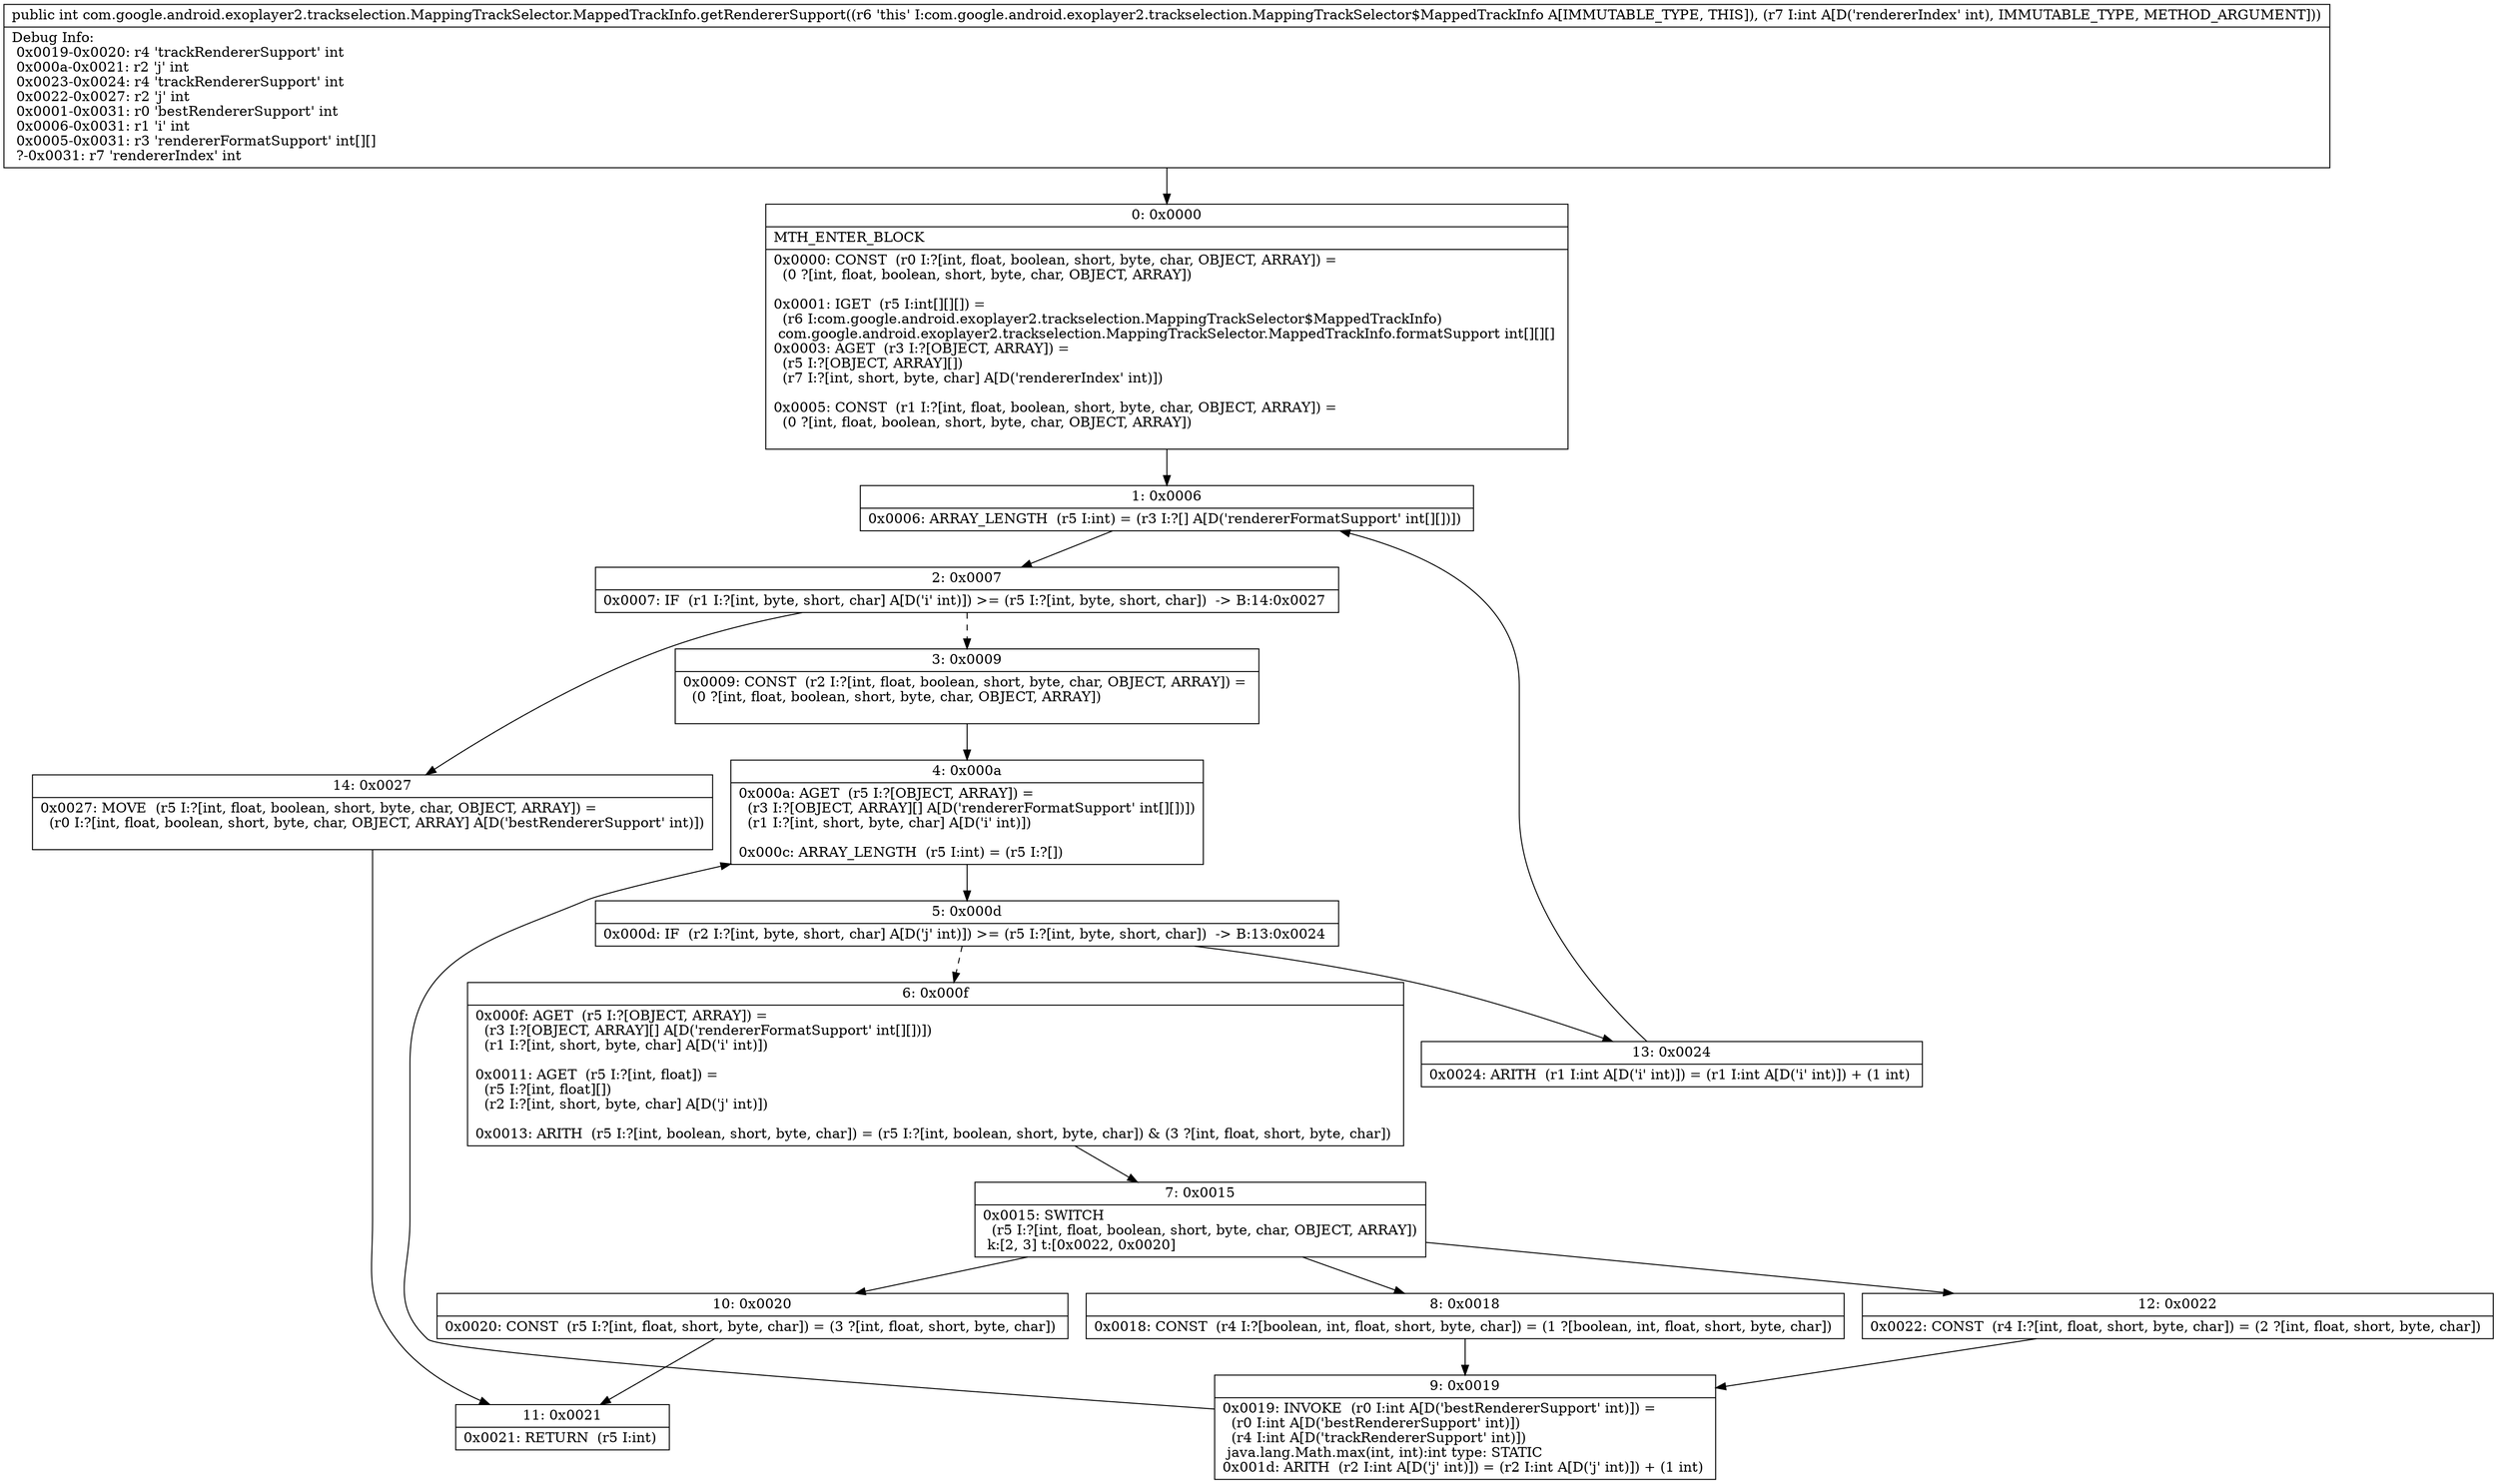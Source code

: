 digraph "CFG forcom.google.android.exoplayer2.trackselection.MappingTrackSelector.MappedTrackInfo.getRendererSupport(I)I" {
Node_0 [shape=record,label="{0\:\ 0x0000|MTH_ENTER_BLOCK\l|0x0000: CONST  (r0 I:?[int, float, boolean, short, byte, char, OBJECT, ARRAY]) = \l  (0 ?[int, float, boolean, short, byte, char, OBJECT, ARRAY])\l \l0x0001: IGET  (r5 I:int[][][]) = \l  (r6 I:com.google.android.exoplayer2.trackselection.MappingTrackSelector$MappedTrackInfo)\l com.google.android.exoplayer2.trackselection.MappingTrackSelector.MappedTrackInfo.formatSupport int[][][] \l0x0003: AGET  (r3 I:?[OBJECT, ARRAY]) = \l  (r5 I:?[OBJECT, ARRAY][])\l  (r7 I:?[int, short, byte, char] A[D('rendererIndex' int)])\l \l0x0005: CONST  (r1 I:?[int, float, boolean, short, byte, char, OBJECT, ARRAY]) = \l  (0 ?[int, float, boolean, short, byte, char, OBJECT, ARRAY])\l \l}"];
Node_1 [shape=record,label="{1\:\ 0x0006|0x0006: ARRAY_LENGTH  (r5 I:int) = (r3 I:?[] A[D('rendererFormatSupport' int[][])]) \l}"];
Node_2 [shape=record,label="{2\:\ 0x0007|0x0007: IF  (r1 I:?[int, byte, short, char] A[D('i' int)]) \>= (r5 I:?[int, byte, short, char])  \-\> B:14:0x0027 \l}"];
Node_3 [shape=record,label="{3\:\ 0x0009|0x0009: CONST  (r2 I:?[int, float, boolean, short, byte, char, OBJECT, ARRAY]) = \l  (0 ?[int, float, boolean, short, byte, char, OBJECT, ARRAY])\l \l}"];
Node_4 [shape=record,label="{4\:\ 0x000a|0x000a: AGET  (r5 I:?[OBJECT, ARRAY]) = \l  (r3 I:?[OBJECT, ARRAY][] A[D('rendererFormatSupport' int[][])])\l  (r1 I:?[int, short, byte, char] A[D('i' int)])\l \l0x000c: ARRAY_LENGTH  (r5 I:int) = (r5 I:?[]) \l}"];
Node_5 [shape=record,label="{5\:\ 0x000d|0x000d: IF  (r2 I:?[int, byte, short, char] A[D('j' int)]) \>= (r5 I:?[int, byte, short, char])  \-\> B:13:0x0024 \l}"];
Node_6 [shape=record,label="{6\:\ 0x000f|0x000f: AGET  (r5 I:?[OBJECT, ARRAY]) = \l  (r3 I:?[OBJECT, ARRAY][] A[D('rendererFormatSupport' int[][])])\l  (r1 I:?[int, short, byte, char] A[D('i' int)])\l \l0x0011: AGET  (r5 I:?[int, float]) = \l  (r5 I:?[int, float][])\l  (r2 I:?[int, short, byte, char] A[D('j' int)])\l \l0x0013: ARITH  (r5 I:?[int, boolean, short, byte, char]) = (r5 I:?[int, boolean, short, byte, char]) & (3 ?[int, float, short, byte, char]) \l}"];
Node_7 [shape=record,label="{7\:\ 0x0015|0x0015: SWITCH  \l  (r5 I:?[int, float, boolean, short, byte, char, OBJECT, ARRAY])\l k:[2, 3] t:[0x0022, 0x0020] \l}"];
Node_8 [shape=record,label="{8\:\ 0x0018|0x0018: CONST  (r4 I:?[boolean, int, float, short, byte, char]) = (1 ?[boolean, int, float, short, byte, char]) \l}"];
Node_9 [shape=record,label="{9\:\ 0x0019|0x0019: INVOKE  (r0 I:int A[D('bestRendererSupport' int)]) = \l  (r0 I:int A[D('bestRendererSupport' int)])\l  (r4 I:int A[D('trackRendererSupport' int)])\l java.lang.Math.max(int, int):int type: STATIC \l0x001d: ARITH  (r2 I:int A[D('j' int)]) = (r2 I:int A[D('j' int)]) + (1 int) \l}"];
Node_10 [shape=record,label="{10\:\ 0x0020|0x0020: CONST  (r5 I:?[int, float, short, byte, char]) = (3 ?[int, float, short, byte, char]) \l}"];
Node_11 [shape=record,label="{11\:\ 0x0021|0x0021: RETURN  (r5 I:int) \l}"];
Node_12 [shape=record,label="{12\:\ 0x0022|0x0022: CONST  (r4 I:?[int, float, short, byte, char]) = (2 ?[int, float, short, byte, char]) \l}"];
Node_13 [shape=record,label="{13\:\ 0x0024|0x0024: ARITH  (r1 I:int A[D('i' int)]) = (r1 I:int A[D('i' int)]) + (1 int) \l}"];
Node_14 [shape=record,label="{14\:\ 0x0027|0x0027: MOVE  (r5 I:?[int, float, boolean, short, byte, char, OBJECT, ARRAY]) = \l  (r0 I:?[int, float, boolean, short, byte, char, OBJECT, ARRAY] A[D('bestRendererSupport' int)])\l \l}"];
MethodNode[shape=record,label="{public int com.google.android.exoplayer2.trackselection.MappingTrackSelector.MappedTrackInfo.getRendererSupport((r6 'this' I:com.google.android.exoplayer2.trackselection.MappingTrackSelector$MappedTrackInfo A[IMMUTABLE_TYPE, THIS]), (r7 I:int A[D('rendererIndex' int), IMMUTABLE_TYPE, METHOD_ARGUMENT]))  | Debug Info:\l  0x0019\-0x0020: r4 'trackRendererSupport' int\l  0x000a\-0x0021: r2 'j' int\l  0x0023\-0x0024: r4 'trackRendererSupport' int\l  0x0022\-0x0027: r2 'j' int\l  0x0001\-0x0031: r0 'bestRendererSupport' int\l  0x0006\-0x0031: r1 'i' int\l  0x0005\-0x0031: r3 'rendererFormatSupport' int[][]\l  ?\-0x0031: r7 'rendererIndex' int\l}"];
MethodNode -> Node_0;
Node_0 -> Node_1;
Node_1 -> Node_2;
Node_2 -> Node_3[style=dashed];
Node_2 -> Node_14;
Node_3 -> Node_4;
Node_4 -> Node_5;
Node_5 -> Node_6[style=dashed];
Node_5 -> Node_13;
Node_6 -> Node_7;
Node_7 -> Node_8;
Node_7 -> Node_10;
Node_7 -> Node_12;
Node_8 -> Node_9;
Node_9 -> Node_4;
Node_10 -> Node_11;
Node_12 -> Node_9;
Node_13 -> Node_1;
Node_14 -> Node_11;
}

